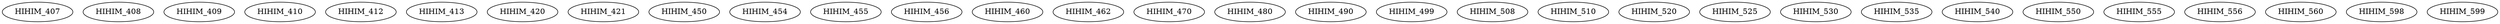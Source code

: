digraph G {
    HIHIM_407;
    HIHIM_408;
    HIHIM_409;
    HIHIM_410;
    HIHIM_412;
    HIHIM_413;
    HIHIM_420;
    HIHIM_421;
    HIHIM_450;
    HIHIM_454;
    HIHIM_455;
    HIHIM_456;
    HIHIM_460;
    HIHIM_462;
    HIHIM_470;
    HIHIM_480;
    HIHIM_490;
    HIHIM_499;
    HIHIM_508;
    HIHIM_510;
    HIHIM_520;
    HIHIM_525;
    HIHIM_530;
    HIHIM_535;
    HIHIM_540;
    HIHIM_550;
    HIHIM_555;
    HIHIM_556;
    HIHIM_560;
    HIHIM_598;
    HIHIM_599;
}

